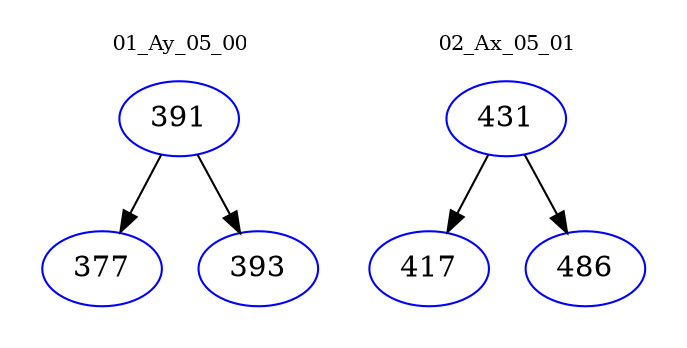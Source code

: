 digraph{
subgraph cluster_0 {
color = white
label = "01_Ay_05_00";
fontsize=10;
T0_391 [label="391", color="blue"]
T0_391 -> T0_377 [color="black"]
T0_377 [label="377", color="blue"]
T0_391 -> T0_393 [color="black"]
T0_393 [label="393", color="blue"]
}
subgraph cluster_1 {
color = white
label = "02_Ax_05_01";
fontsize=10;
T1_431 [label="431", color="blue"]
T1_431 -> T1_417 [color="black"]
T1_417 [label="417", color="blue"]
T1_431 -> T1_486 [color="black"]
T1_486 [label="486", color="blue"]
}
}
